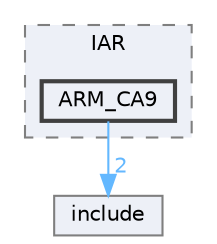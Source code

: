 digraph "D:/Projects/Raspberrypi_pico/pico_freertos_final/freertos_pico2/pico_freertos/FreeRTOS-Kernel/portable/IAR/ARM_CA9"
{
 // LATEX_PDF_SIZE
  bgcolor="transparent";
  edge [fontname=Helvetica,fontsize=10,labelfontname=Helvetica,labelfontsize=10];
  node [fontname=Helvetica,fontsize=10,shape=box,height=0.2,width=0.4];
  compound=true
  subgraph clusterdir_851539efac741596f3f7b2413a3fb940 {
    graph [ bgcolor="#edf0f7", pencolor="grey50", label="IAR", fontname=Helvetica,fontsize=10 style="filled,dashed", URL="dir_851539efac741596f3f7b2413a3fb940.html",tooltip=""]
  dir_4bbd042c0f0766e6d2c3ee692ef1ee4e [label="ARM_CA9", fillcolor="#edf0f7", color="grey25", style="filled,bold", URL="dir_4bbd042c0f0766e6d2c3ee692ef1ee4e.html",tooltip=""];
  }
  dir_c69ece34c3f150cb2c6f1098178b172a [label="include", fillcolor="#edf0f7", color="grey50", style="filled", URL="dir_c69ece34c3f150cb2c6f1098178b172a.html",tooltip=""];
  dir_4bbd042c0f0766e6d2c3ee692ef1ee4e->dir_c69ece34c3f150cb2c6f1098178b172a [headlabel="2", labeldistance=1.5 headhref="dir_000016_000125.html" href="dir_000016_000125.html" color="steelblue1" fontcolor="steelblue1"];
}
